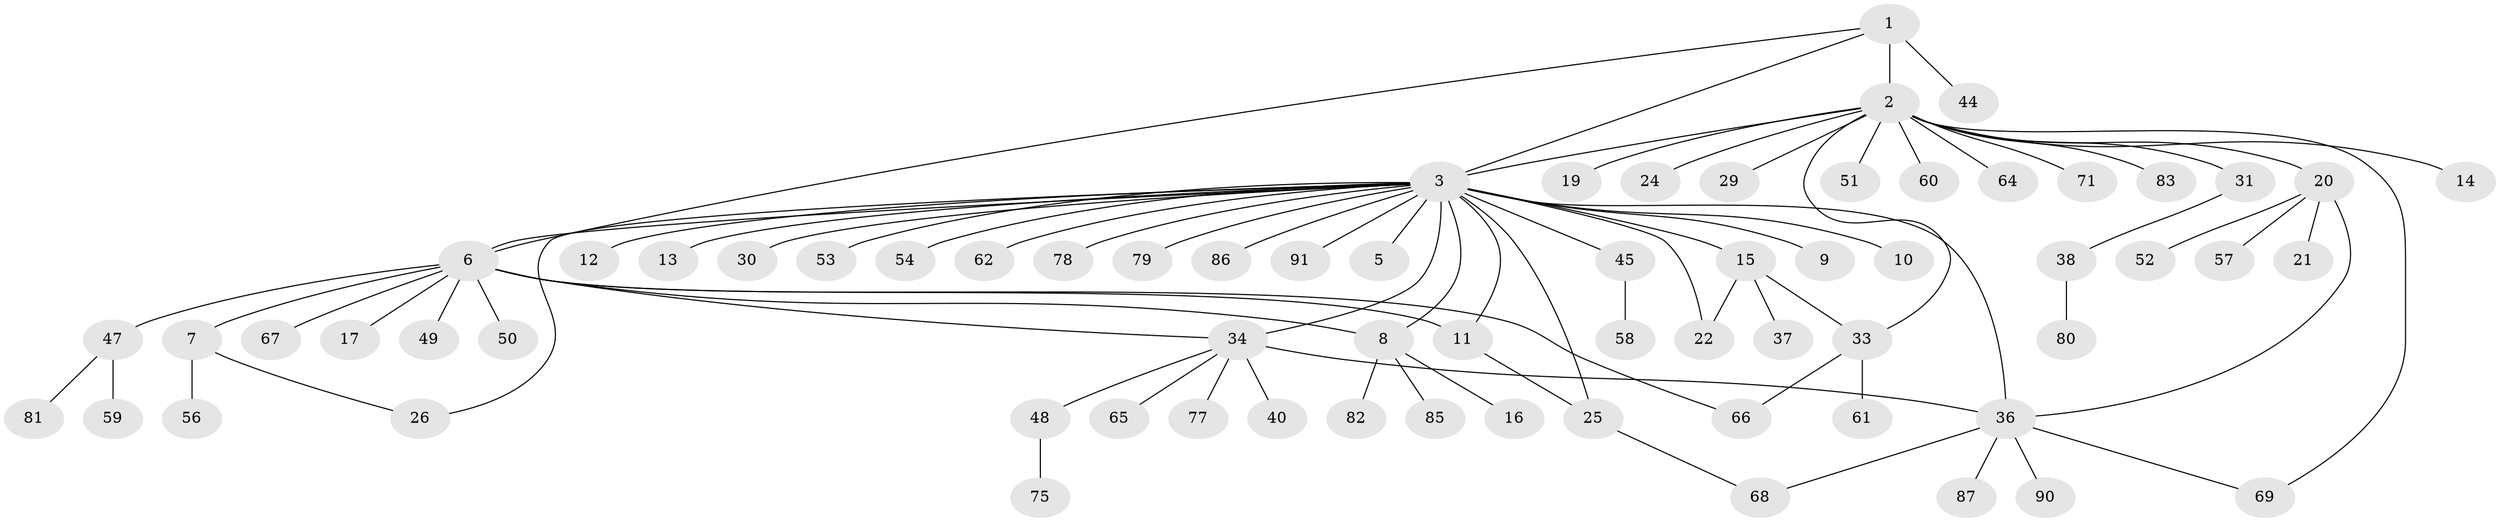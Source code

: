 // Generated by graph-tools (version 1.1) at 2025/51/02/27/25 19:51:57]
// undirected, 69 vertices, 82 edges
graph export_dot {
graph [start="1"]
  node [color=gray90,style=filled];
  1 [super="+43"];
  2 [super="+4"];
  3 [super="+23"];
  5;
  6 [super="+28"];
  7 [super="+46"];
  8 [super="+32"];
  9 [super="+70"];
  10;
  11 [super="+42"];
  12;
  13;
  14;
  15 [super="+18"];
  16;
  17;
  19;
  20 [super="+55"];
  21;
  22 [super="+41"];
  24 [super="+74"];
  25;
  26 [super="+27"];
  29 [super="+89"];
  30;
  31;
  33 [super="+63"];
  34 [super="+35"];
  36 [super="+39"];
  37;
  38;
  40;
  44;
  45;
  47 [super="+73"];
  48;
  49;
  50;
  51;
  52 [super="+84"];
  53;
  54;
  56;
  57 [super="+76"];
  58;
  59;
  60;
  61;
  62;
  64 [super="+72"];
  65;
  66 [super="+88"];
  67;
  68;
  69;
  71;
  75;
  77;
  78;
  79;
  80;
  81;
  82;
  83;
  85;
  86;
  87;
  90;
  91;
  1 -- 2 [weight=2];
  1 -- 3;
  1 -- 44;
  1 -- 6;
  2 -- 3;
  2 -- 14;
  2 -- 19;
  2 -- 20;
  2 -- 29;
  2 -- 60;
  2 -- 64;
  2 -- 69;
  2 -- 71;
  2 -- 83;
  2 -- 33;
  2 -- 51;
  2 -- 24;
  2 -- 31;
  3 -- 5;
  3 -- 6;
  3 -- 8;
  3 -- 9;
  3 -- 10;
  3 -- 11;
  3 -- 12;
  3 -- 13;
  3 -- 15;
  3 -- 22;
  3 -- 25;
  3 -- 26;
  3 -- 30;
  3 -- 34 [weight=2];
  3 -- 36 [weight=2];
  3 -- 45;
  3 -- 53;
  3 -- 54;
  3 -- 62;
  3 -- 78;
  3 -- 79;
  3 -- 86;
  3 -- 91;
  6 -- 7;
  6 -- 8;
  6 -- 11;
  6 -- 17;
  6 -- 47;
  6 -- 50;
  6 -- 66;
  6 -- 67;
  6 -- 49;
  6 -- 34;
  7 -- 26;
  7 -- 56;
  8 -- 16;
  8 -- 82;
  8 -- 85;
  11 -- 25;
  15 -- 22;
  15 -- 37;
  15 -- 33;
  20 -- 21;
  20 -- 36;
  20 -- 52;
  20 -- 57;
  25 -- 68;
  31 -- 38;
  33 -- 61;
  33 -- 66;
  34 -- 36;
  34 -- 40;
  34 -- 77;
  34 -- 48;
  34 -- 65;
  36 -- 68;
  36 -- 69;
  36 -- 87;
  36 -- 90;
  38 -- 80;
  45 -- 58;
  47 -- 59;
  47 -- 81;
  48 -- 75;
}
